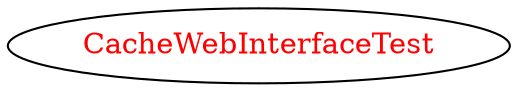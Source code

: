 digraph dependencyGraph {
 concentrate=true;
 ranksep="2.0";
 rankdir="LR"; 
 splines="ortho";
"CacheWebInterfaceTest" [fontcolor="red"];
}